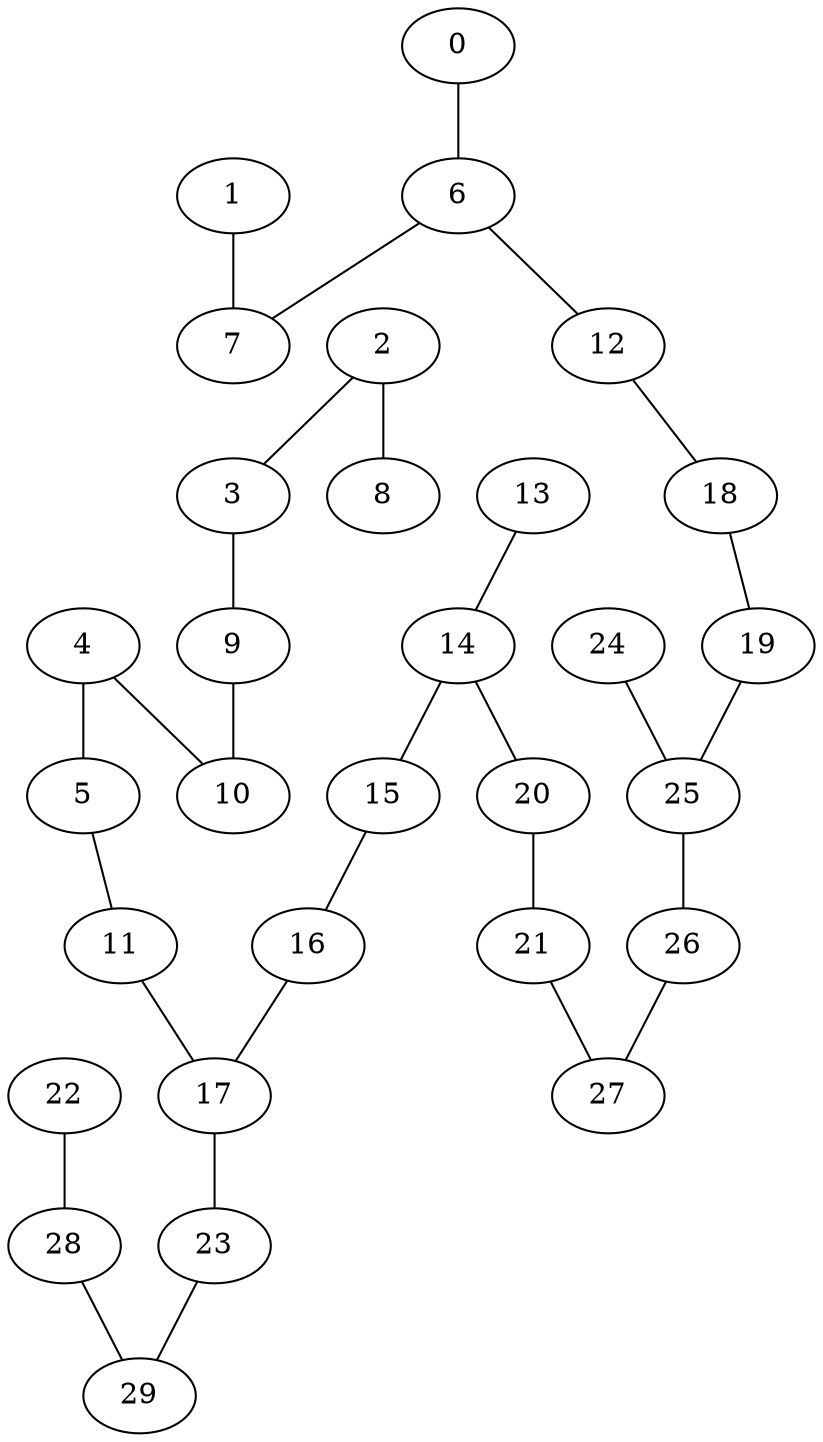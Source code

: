 strict graph G {
1;
7;
6;
12;
18;
19;
25;
26;
27;
21;
20;
14;
15;
16;
17;
23;
29;
28;
22;
11;
5;
4;
10;
9;
3;
2;
8;
13;
24;
0;
5 -- 11;
14 -- 20;
23 -- 29;
13 -- 14;
25 -- 26;
3 -- 9;
0 -- 6;
18 -- 19;
4 -- 10;
20 -- 21;
22 -- 28;
6 -- 7;
4 -- 5;
26 -- 27;
6 -- 12;
12 -- 18;
24 -- 25;
1 -- 7;
19 -- 25;
15 -- 16;
2 -- 8;
21 -- 27;
16 -- 17;
11 -- 17;
28 -- 29;
14 -- 15;
2 -- 3;
17 -- 23;
9 -- 10;
}
